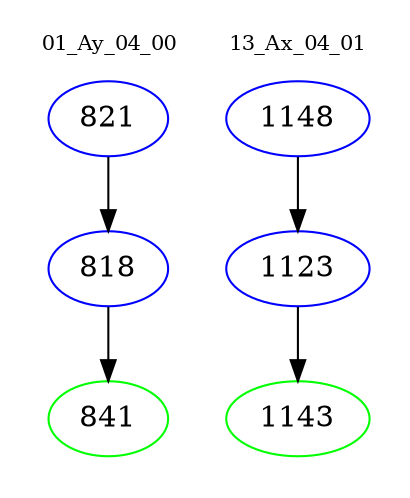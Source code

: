 digraph{
subgraph cluster_0 {
color = white
label = "01_Ay_04_00";
fontsize=10;
T0_821 [label="821", color="blue"]
T0_821 -> T0_818 [color="black"]
T0_818 [label="818", color="blue"]
T0_818 -> T0_841 [color="black"]
T0_841 [label="841", color="green"]
}
subgraph cluster_1 {
color = white
label = "13_Ax_04_01";
fontsize=10;
T1_1148 [label="1148", color="blue"]
T1_1148 -> T1_1123 [color="black"]
T1_1123 [label="1123", color="blue"]
T1_1123 -> T1_1143 [color="black"]
T1_1143 [label="1143", color="green"]
}
}
